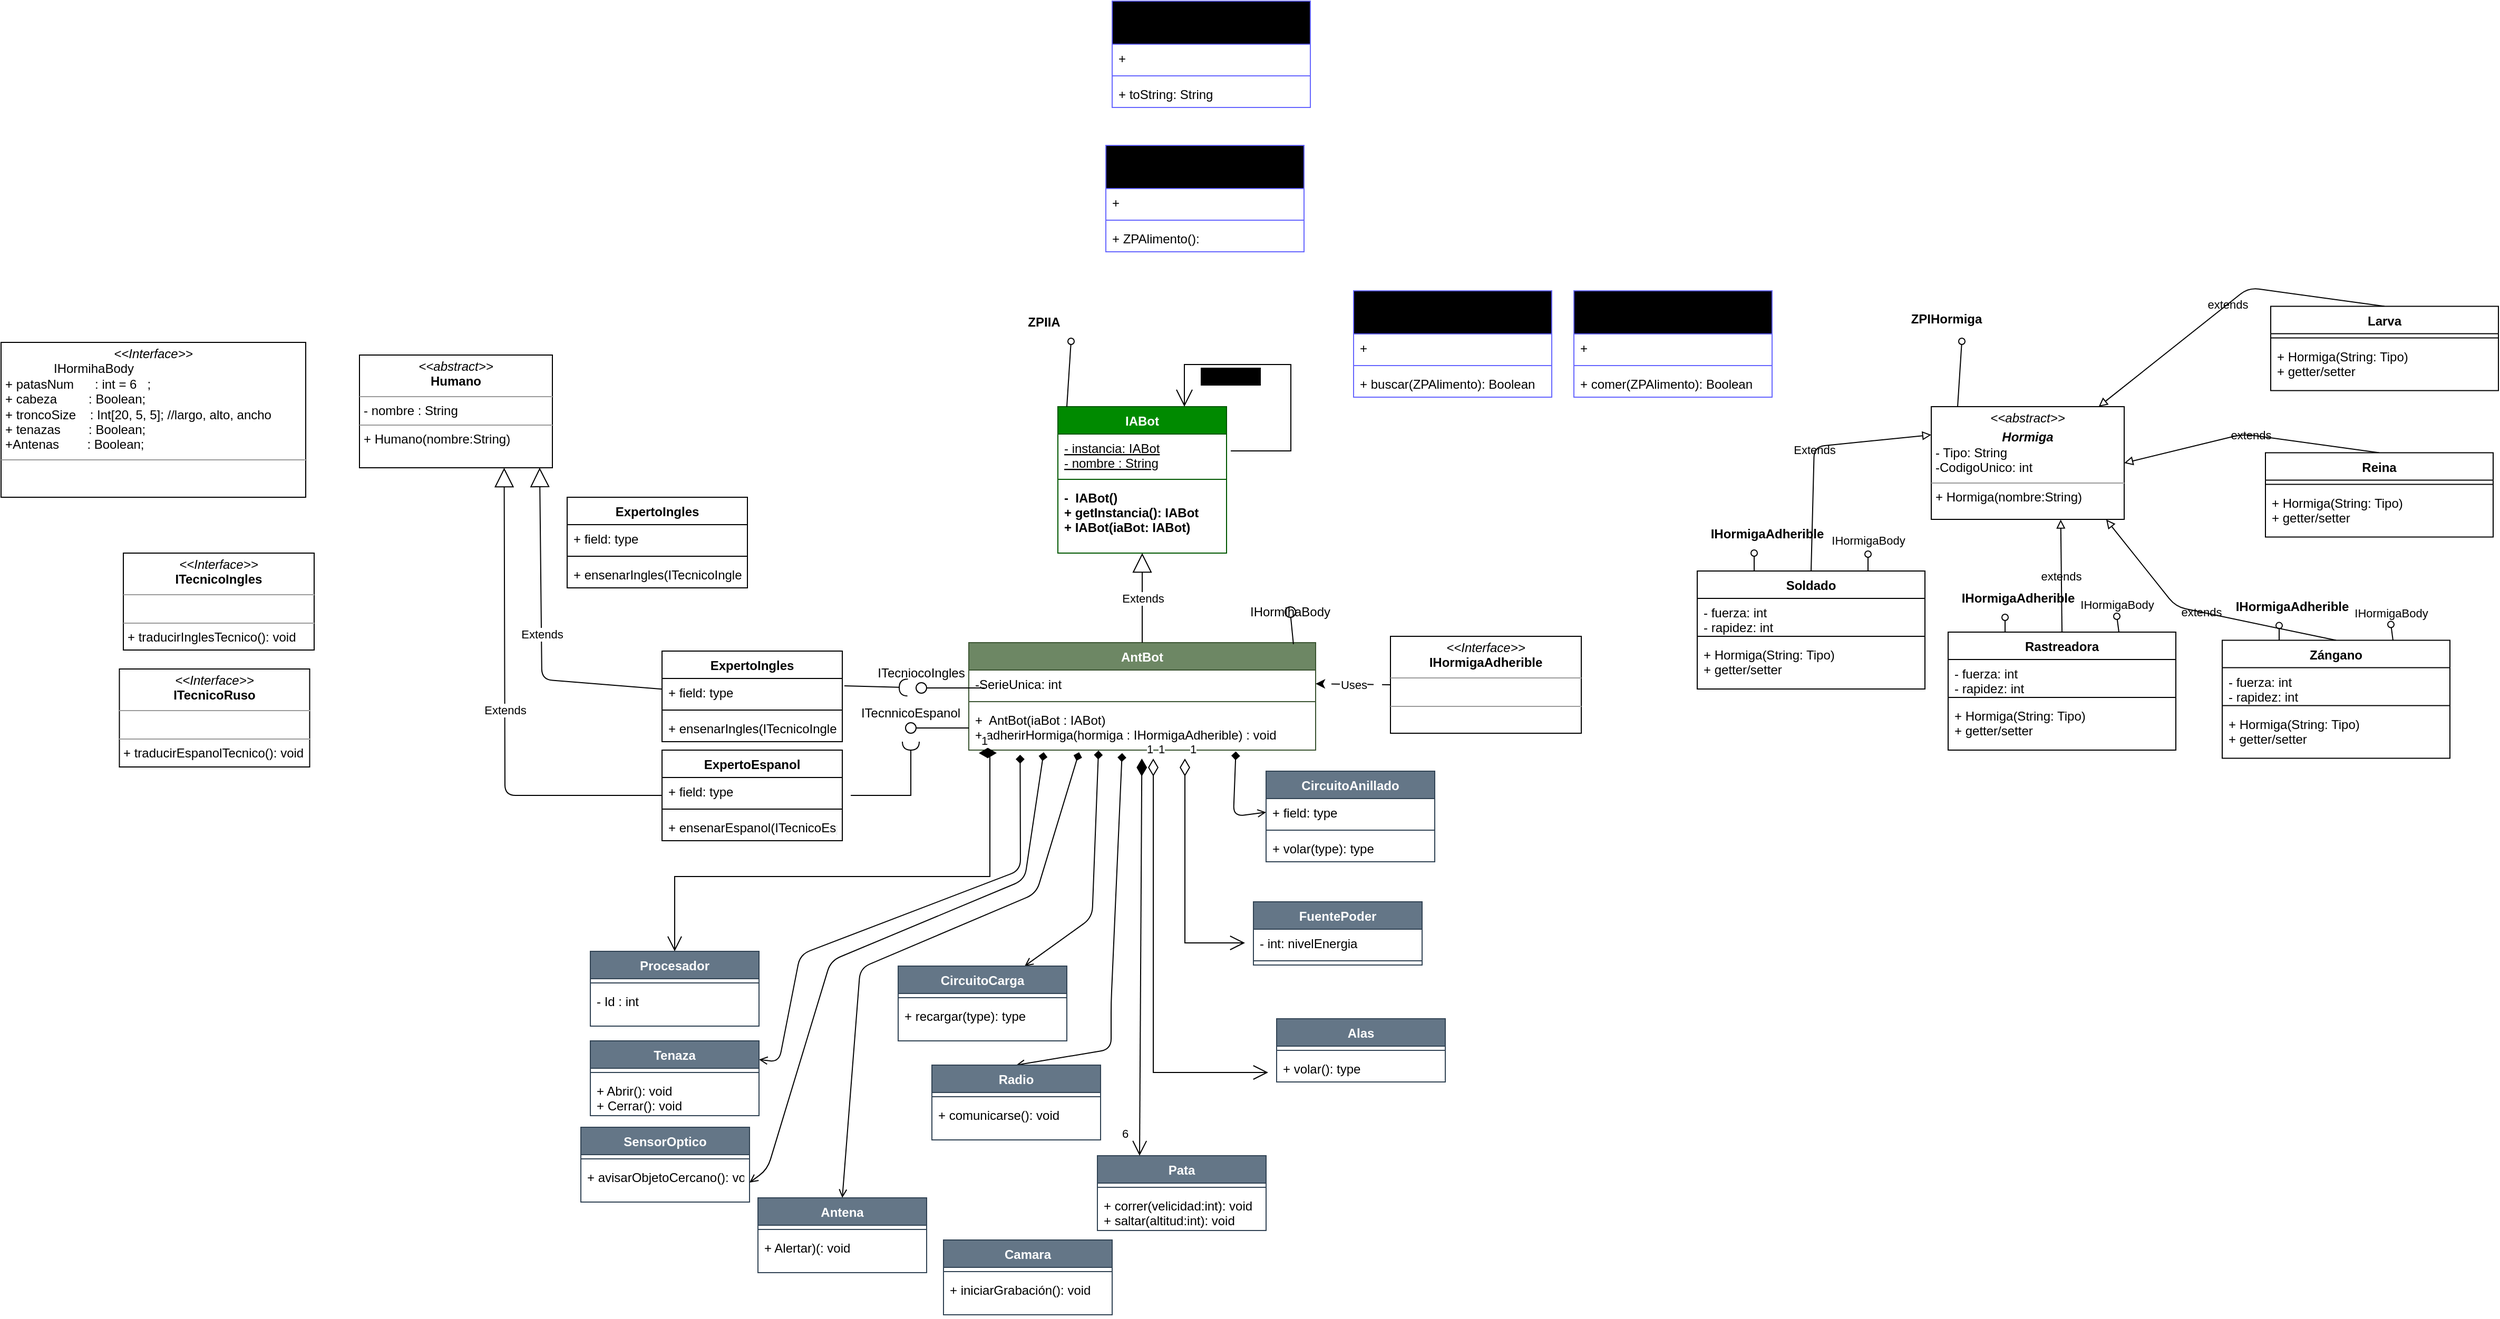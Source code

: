 <mxfile>
    <diagram id="TnqOOnizyDrPdg0Qd3U_" name="Page-1">
        <mxGraphModel dx="1549" dy="827" grid="0" gridSize="10" guides="1" tooltips="1" connect="1" arrows="1" fold="1" page="0" pageScale="1" pageWidth="850" pageHeight="1100" math="0" shadow="0">
            <root>
                <mxCell id="0"/>
                <mxCell id="1" parent="0"/>
                <mxCell id="2" value="IABot" style="swimlane;fontStyle=1;align=center;verticalAlign=top;childLayout=stackLayout;horizontal=1;startSize=26;horizontalStack=0;resizeParent=1;resizeParentMax=0;resizeLast=0;collapsible=1;marginBottom=0;fillColor=#008a00;strokeColor=#005700;swimlaneFillColor=none;fontColor=#ffffff;" parent="1" vertex="1">
                    <mxGeometry x="375.5" y="116" width="160" height="139" as="geometry"/>
                </mxCell>
                <mxCell id="3" value="- instancia: IABot&#10;- nombre : String" style="text;strokeColor=none;fillColor=none;align=left;verticalAlign=top;spacingLeft=4;spacingRight=4;overflow=hidden;rotatable=0;points=[[0,0.5],[1,0.5]];portConstraint=eastwest;fontStyle=4" parent="2" vertex="1">
                    <mxGeometry y="26" width="160" height="39" as="geometry"/>
                </mxCell>
                <mxCell id="4" value="" style="line;strokeWidth=1;fillColor=none;align=left;verticalAlign=middle;spacingTop=-1;spacingLeft=3;spacingRight=3;rotatable=0;labelPosition=right;points=[];portConstraint=eastwest;strokeColor=inherit;" parent="2" vertex="1">
                    <mxGeometry y="65" width="160" height="8" as="geometry"/>
                </mxCell>
                <mxCell id="5" style="edgeStyle=none;rounded=0;orthogonalLoop=1;jettySize=auto;html=1;entryX=0.75;entryY=0;entryDx=0;entryDy=0;endArrow=open;startSize=14;endSize=14;sourcePerimeterSpacing=8;targetPerimeterSpacing=8;" parent="2" target="2" edge="1">
                    <mxGeometry relative="1" as="geometry">
                        <mxPoint x="164" y="42" as="sourcePoint"/>
                        <Array as="points">
                            <mxPoint x="221" y="42"/>
                            <mxPoint x="221" y="-40"/>
                            <mxPoint x="120" y="-40"/>
                        </Array>
                    </mxGeometry>
                </mxCell>
                <mxCell id="6" value="&lt;span style=&quot;font-size: 12px; text-align: left; text-decoration-line: underline;&quot;&gt;- instancia&lt;/span&gt;" style="edgeLabel;html=1;align=center;verticalAlign=middle;resizable=0;points=[];labelBackgroundColor=#000000;labelBorderColor=default;" parent="5" vertex="1" connectable="0">
                    <mxGeometry x="-0.443" y="-2" relative="1" as="geometry">
                        <mxPoint x="-60" y="-50" as="offset"/>
                    </mxGeometry>
                </mxCell>
                <mxCell id="7" value="-  IABot()&#10;+ getInstancia(): IABot&#10;+ IABot(iaBot: IABot)" style="text;strokeColor=none;fillColor=none;align=left;verticalAlign=top;spacingLeft=4;spacingRight=4;overflow=hidden;rotatable=0;points=[[0,0.5],[1,0.5]];portConstraint=eastwest;fontStyle=1" parent="2" vertex="1">
                    <mxGeometry y="73" width="160" height="66" as="geometry"/>
                </mxCell>
                <mxCell id="8" value="AntBot" style="swimlane;fontStyle=1;align=center;verticalAlign=top;childLayout=stackLayout;horizontal=1;startSize=26;horizontalStack=0;resizeParent=1;resizeParentMax=0;resizeLast=0;collapsible=1;marginBottom=0;fillColor=#6d8764;strokeColor=#3A5431;fontColor=#ffffff;" parent="1" vertex="1">
                    <mxGeometry x="291" y="340" width="329" height="102" as="geometry"/>
                </mxCell>
                <mxCell id="9" value="-SerieUnica: int" style="text;strokeColor=none;fillColor=none;align=left;verticalAlign=top;spacingLeft=4;spacingRight=4;overflow=hidden;rotatable=0;points=[[0,0.5],[1,0.5]];portConstraint=eastwest;" parent="8" vertex="1">
                    <mxGeometry y="26" width="329" height="26" as="geometry"/>
                </mxCell>
                <mxCell id="10" value="" style="line;strokeWidth=1;fillColor=none;align=left;verticalAlign=middle;spacingTop=-1;spacingLeft=3;spacingRight=3;rotatable=0;labelPosition=right;points=[];portConstraint=eastwest;strokeColor=inherit;" parent="8" vertex="1">
                    <mxGeometry y="52" width="329" height="8" as="geometry"/>
                </mxCell>
                <mxCell id="11" value="+  AntBot(iaBot : IABot)&#10;+ adherirHormiga(hormiga : IHormigaAdherible) : void" style="text;strokeColor=none;fillColor=none;align=left;verticalAlign=top;spacingLeft=4;spacingRight=4;overflow=hidden;rotatable=0;points=[[0,0.5],[1,0.5]];portConstraint=eastwest;" parent="8" vertex="1">
                    <mxGeometry y="60" width="329" height="42" as="geometry"/>
                </mxCell>
                <mxCell id="12" value="Extends" style="endArrow=block;endSize=16;endFill=0;html=1;" parent="1" source="8" target="2" edge="1">
                    <mxGeometry width="160" relative="1" as="geometry">
                        <mxPoint x="355" y="247" as="sourcePoint"/>
                        <mxPoint x="544" y="267" as="targetPoint"/>
                    </mxGeometry>
                </mxCell>
                <mxCell id="13" value="FuentePoder" style="swimlane;fontStyle=1;align=center;verticalAlign=top;childLayout=stackLayout;horizontal=1;startSize=26;horizontalStack=0;resizeParent=1;resizeParentMax=0;resizeLast=0;collapsible=1;marginBottom=0;fillColor=#647687;strokeColor=#314354;fontColor=#ffffff;" parent="1" vertex="1">
                    <mxGeometry x="561" y="586" width="160" height="60" as="geometry"/>
                </mxCell>
                <mxCell id="14" value="- int: nivelEnergia" style="text;strokeColor=none;fillColor=none;align=left;verticalAlign=top;spacingLeft=4;spacingRight=4;overflow=hidden;rotatable=0;points=[[0,0.5],[1,0.5]];portConstraint=eastwest;" parent="13" vertex="1">
                    <mxGeometry y="26" width="160" height="26" as="geometry"/>
                </mxCell>
                <mxCell id="15" value="" style="line;strokeWidth=1;fillColor=none;align=left;verticalAlign=middle;spacingTop=-1;spacingLeft=3;spacingRight=3;rotatable=0;labelPosition=right;points=[];portConstraint=eastwest;strokeColor=inherit;" parent="13" vertex="1">
                    <mxGeometry y="52" width="160" height="8" as="geometry"/>
                </mxCell>
                <mxCell id="17" value="&lt;p style=&quot;margin:0px;margin-top:4px;text-align:center;&quot;&gt;&lt;i&gt;&amp;lt;&amp;lt;Interface&amp;gt;&amp;gt;&lt;/i&gt;&lt;br&gt;&lt;b&gt;ITecnicoIngles&lt;/b&gt;&lt;/p&gt;&lt;hr size=&quot;1&quot;&gt;&lt;p style=&quot;margin:0px;margin-left:4px;&quot;&gt;&lt;br&gt;&lt;/p&gt;&lt;hr size=&quot;1&quot;&gt;&lt;p style=&quot;margin:0px;margin-left:4px;&quot;&gt;&lt;/p&gt;&lt;p style=&quot;margin:0px;margin-left:4px;&quot;&gt;+ traducirInglesTecnico(): void&lt;/p&gt;" style="verticalAlign=top;align=left;overflow=fill;fontSize=12;fontFamily=Helvetica;html=1;" parent="1" vertex="1">
                    <mxGeometry x="-511" y="255" width="181" height="92" as="geometry"/>
                </mxCell>
                <mxCell id="18" value="&lt;p style=&quot;margin:0px;margin-top:4px;text-align:center;&quot;&gt;&lt;i&gt;&amp;lt;&amp;lt;abstract&amp;gt;&amp;gt;&lt;/i&gt;&lt;br&gt;&lt;b&gt;Humano&lt;/b&gt;&lt;/p&gt;&lt;hr size=&quot;1&quot;&gt;&lt;p style=&quot;margin:0px;margin-left:4px;&quot;&gt;- nombre : String&lt;br&gt;&lt;/p&gt;&lt;hr size=&quot;1&quot;&gt;&lt;p style=&quot;margin:0px;margin-left:4px;&quot;&gt;+ Humano(nombre:String)&lt;br&gt;&lt;/p&gt;" style="verticalAlign=top;align=left;overflow=fill;fontSize=12;fontFamily=Helvetica;html=1;" parent="1" vertex="1">
                    <mxGeometry x="-287" y="67" width="183" height="107" as="geometry"/>
                </mxCell>
                <mxCell id="19" value="&lt;p style=&quot;margin:0px;margin-top:4px;text-align:center;&quot;&gt;&lt;i&gt;&amp;lt;&amp;lt;Interface&amp;gt;&amp;gt;&lt;/i&gt;&lt;br&gt;&lt;/p&gt;&lt;span style=&quot;text-align: center;&quot;&gt;&lt;span style=&quot;white-space: pre;&quot;&gt;&#9;&lt;/span&gt;&amp;nbsp; &amp;nbsp; &amp;nbsp; &amp;nbsp;IHormihaBody&lt;/span&gt;&lt;p style=&quot;margin:0px;margin-left:4px;&quot;&gt;&lt;span style=&quot;background-color: initial;&quot;&gt;+ patasNum&amp;nbsp; &amp;nbsp; &amp;nbsp; : int = 6&amp;nbsp; &amp;nbsp;&lt;/span&gt;&lt;span style=&quot;background-color: initial;&quot;&gt;;&lt;/span&gt;&lt;/p&gt;&lt;p style=&quot;margin:0px;margin-left:4px;&quot;&gt;+ cabeza&amp;nbsp; &amp;nbsp; &amp;nbsp; &amp;nbsp; &amp;nbsp;: Boolean;&lt;/p&gt;&lt;p style=&quot;margin:0px;margin-left:4px;&quot;&gt;+ troncoSize&amp;nbsp; &amp;nbsp; : Int[20, 5, 5]; //largo, alto, ancho&lt;/p&gt;&lt;p style=&quot;margin:0px;margin-left:4px;&quot;&gt;+ tenazas&amp;nbsp; &amp;nbsp; &amp;nbsp; &amp;nbsp; : Boolean;&lt;/p&gt;&lt;p style=&quot;margin:0px;margin-left:4px;&quot;&gt;+Antenas&amp;nbsp; &amp;nbsp; &amp;nbsp; &amp;nbsp; : Boolean;&lt;/p&gt;&lt;hr size=&quot;1&quot;&gt;&lt;p style=&quot;margin:0px;margin-left:4px;&quot;&gt;&lt;br&gt;&lt;/p&gt;" style="verticalAlign=top;align=left;overflow=fill;fontSize=12;fontFamily=Helvetica;html=1;" parent="1" vertex="1">
                    <mxGeometry x="-627" y="55" width="289" height="147" as="geometry"/>
                </mxCell>
                <mxCell id="20" value="" style="rounded=0;orthogonalLoop=1;jettySize=auto;html=1;endArrow=none;endFill=0;sketch=0;sourcePerimeterSpacing=0;targetPerimeterSpacing=0;startSize=14;endSize=14;curved=1;exitX=0.936;exitY=0.014;exitDx=0;exitDy=0;exitPerimeter=0;" parent="1" source="8" target="22" edge="1">
                    <mxGeometry relative="1" as="geometry">
                        <mxPoint x="425" y="308" as="sourcePoint"/>
                    </mxGeometry>
                </mxCell>
                <mxCell id="21" value="" style="rounded=0;orthogonalLoop=1;jettySize=auto;html=1;endArrow=halfCircle;endFill=0;endSize=6;strokeWidth=1;sketch=0;sourcePerimeterSpacing=8;targetPerimeterSpacing=8;curved=1;" parent="1" target="24" edge="1">
                    <mxGeometry relative="1" as="geometry">
                        <mxPoint x="173" y="381" as="sourcePoint"/>
                        <mxPoint x="28" y="304" as="targetPoint"/>
                    </mxGeometry>
                </mxCell>
                <mxCell id="22" value="IHormihaBody&lt;br&gt;" style="ellipse;whiteSpace=wrap;html=1;align=center;aspect=fixed;resizable=0;points=[];outlineConnect=0;sketch=0;" parent="1" vertex="1">
                    <mxGeometry x="591" y="306" width="10" height="10" as="geometry"/>
                </mxCell>
                <mxCell id="23" value="" style="rounded=0;orthogonalLoop=1;jettySize=auto;html=1;endArrow=none;endFill=0;sketch=0;sourcePerimeterSpacing=0;targetPerimeterSpacing=0;startSize=14;endSize=14;curved=1;" parent="1" target="24" edge="1">
                    <mxGeometry relative="1" as="geometry">
                        <mxPoint x="306" y="383.0" as="sourcePoint"/>
                    </mxGeometry>
                </mxCell>
                <mxCell id="24" value="ITecniocoIngles&lt;br&gt;&lt;br&gt;&lt;br&gt;" style="ellipse;whiteSpace=wrap;html=1;align=center;aspect=fixed;resizable=0;points=[];outlineConnect=0;sketch=0;" parent="1" vertex="1">
                    <mxGeometry x="241" y="378" width="10" height="10" as="geometry"/>
                </mxCell>
                <mxCell id="44" value="Pata" style="swimlane;fontStyle=1;align=center;verticalAlign=top;childLayout=stackLayout;horizontal=1;startSize=26;horizontalStack=0;resizeParent=1;resizeParentMax=0;resizeLast=0;collapsible=1;marginBottom=0;fillColor=#647687;strokeColor=#314354;fontColor=#ffffff;" parent="1" vertex="1">
                    <mxGeometry x="413" y="827" width="160" height="71" as="geometry"/>
                </mxCell>
                <mxCell id="46" value="" style="line;strokeWidth=1;fillColor=none;align=left;verticalAlign=middle;spacingTop=-1;spacingLeft=3;spacingRight=3;rotatable=0;labelPosition=right;points=[];portConstraint=eastwest;strokeColor=inherit;" parent="44" vertex="1">
                    <mxGeometry y="26" width="160" height="8" as="geometry"/>
                </mxCell>
                <mxCell id="47" value="+ correr(velicidad:int): void&#10;+ saltar(altitud:int): void" style="text;strokeColor=none;fillColor=none;align=left;verticalAlign=top;spacingLeft=4;spacingRight=4;overflow=hidden;rotatable=0;points=[[0,0.5],[1,0.5]];portConstraint=eastwest;" parent="44" vertex="1">
                    <mxGeometry y="34" width="160" height="37" as="geometry"/>
                </mxCell>
                <mxCell id="48" value="1" style="endArrow=open;html=1;endSize=12;startArrow=diamondThin;startSize=14;startFill=1;align=left;verticalAlign=bottom;rounded=0;sourcePerimeterSpacing=8;targetPerimeterSpacing=8;entryX=0.25;entryY=0;entryDx=0;entryDy=0;" parent="1" source="8" target="44" edge="1">
                    <mxGeometry x="-1" y="3" relative="1" as="geometry">
                        <mxPoint x="375" y="404" as="sourcePoint"/>
                        <mxPoint x="372" y="832" as="targetPoint"/>
                    </mxGeometry>
                </mxCell>
                <mxCell id="49" value="6" style="edgeLabel;html=1;align=center;verticalAlign=middle;resizable=0;points=[];" parent="48" vertex="1" connectable="0">
                    <mxGeometry x="-0.273" y="1" relative="1" as="geometry">
                        <mxPoint x="-17" y="219" as="offset"/>
                    </mxGeometry>
                </mxCell>
                <mxCell id="52" value="Alas" style="swimlane;fontStyle=1;align=center;verticalAlign=top;childLayout=stackLayout;horizontal=1;startSize=26;horizontalStack=0;resizeParent=1;resizeParentMax=0;resizeLast=0;collapsible=1;marginBottom=0;fillColor=#647687;strokeColor=#314354;fontColor=#ffffff;" parent="1" vertex="1">
                    <mxGeometry x="583" y="697" width="160" height="60" as="geometry"/>
                </mxCell>
                <mxCell id="54" value="" style="line;strokeWidth=1;fillColor=none;align=left;verticalAlign=middle;spacingTop=-1;spacingLeft=3;spacingRight=3;rotatable=0;labelPosition=right;points=[];portConstraint=eastwest;strokeColor=inherit;" parent="52" vertex="1">
                    <mxGeometry y="26" width="160" height="8" as="geometry"/>
                </mxCell>
                <mxCell id="55" value="+ volar(): type" style="text;strokeColor=none;fillColor=none;align=left;verticalAlign=top;spacingLeft=4;spacingRight=4;overflow=hidden;rotatable=0;points=[[0,0.5],[1,0.5]];portConstraint=eastwest;" parent="52" vertex="1">
                    <mxGeometry y="34" width="160" height="26" as="geometry"/>
                </mxCell>
                <mxCell id="56" value="1" style="endArrow=open;html=1;endSize=12;startArrow=diamondThin;startSize=14;startFill=1;edgeStyle=orthogonalEdgeStyle;align=left;verticalAlign=bottom;rounded=0;sourcePerimeterSpacing=8;targetPerimeterSpacing=8;entryX=0.5;entryY=0;entryDx=0;entryDy=0;exitX=0.029;exitY=1.067;exitDx=0;exitDy=0;exitPerimeter=0;" parent="1" source="11" target="146" edge="1">
                    <mxGeometry x="-1" y="3" relative="1" as="geometry">
                        <mxPoint x="390" y="414" as="sourcePoint"/>
                        <mxPoint x="308" y="623" as="targetPoint"/>
                        <Array as="points">
                            <mxPoint x="311" y="445"/>
                            <mxPoint x="311" y="562"/>
                            <mxPoint x="12" y="562"/>
                        </Array>
                    </mxGeometry>
                </mxCell>
                <mxCell id="57" value="1" style="endArrow=open;html=1;endSize=12;startArrow=diamondThin;startSize=14;startFill=0;edgeStyle=orthogonalEdgeStyle;align=left;verticalAlign=bottom;rounded=0;sourcePerimeterSpacing=8;targetPerimeterSpacing=8;" parent="1" source="8" target="52" edge="1">
                    <mxGeometry x="-1" y="3" relative="1" as="geometry">
                        <mxPoint x="370" y="414" as="sourcePoint"/>
                        <mxPoint x="310" y="748" as="targetPoint"/>
                        <Array as="points">
                            <mxPoint x="466" y="748"/>
                        </Array>
                    </mxGeometry>
                </mxCell>
                <mxCell id="58" value="1" style="endArrow=open;html=1;endSize=12;startArrow=diamondThin;startSize=14;startFill=0;edgeStyle=orthogonalEdgeStyle;align=left;verticalAlign=bottom;rounded=0;sourcePerimeterSpacing=8;targetPerimeterSpacing=8;" parent="1" source="8" target="14" edge="1">
                    <mxGeometry x="-1" y="3" relative="1" as="geometry">
                        <mxPoint x="484" y="487" as="sourcePoint"/>
                        <mxPoint x="644" y="487" as="targetPoint"/>
                        <Array as="points">
                            <mxPoint x="496" y="625"/>
                        </Array>
                    </mxGeometry>
                </mxCell>
                <mxCell id="59" value="ExpertoIngles" style="swimlane;fontStyle=1;align=center;verticalAlign=top;childLayout=stackLayout;horizontal=1;startSize=26;horizontalStack=0;resizeParent=1;resizeParentMax=0;resizeLast=0;collapsible=1;marginBottom=0;" parent="1" vertex="1">
                    <mxGeometry y="348" width="171" height="86" as="geometry"/>
                </mxCell>
                <mxCell id="60" value="+ field: type" style="text;strokeColor=none;fillColor=none;align=left;verticalAlign=top;spacingLeft=4;spacingRight=4;overflow=hidden;rotatable=0;points=[[0,0.5],[1,0.5]];portConstraint=eastwest;" parent="59" vertex="1">
                    <mxGeometry y="26" width="171" height="26" as="geometry"/>
                </mxCell>
                <mxCell id="61" value="" style="line;strokeWidth=1;fillColor=none;align=left;verticalAlign=middle;spacingTop=-1;spacingLeft=3;spacingRight=3;rotatable=0;labelPosition=right;points=[];portConstraint=eastwest;strokeColor=inherit;" parent="59" vertex="1">
                    <mxGeometry y="52" width="171" height="8" as="geometry"/>
                </mxCell>
                <mxCell id="62" value="+ ensenarIngles(ITecnicoIngles): void" style="text;strokeColor=none;fillColor=none;align=left;verticalAlign=top;spacingLeft=4;spacingRight=4;overflow=hidden;rotatable=0;points=[[0,0.5],[1,0.5]];portConstraint=eastwest;" parent="59" vertex="1">
                    <mxGeometry y="60" width="171" height="26" as="geometry"/>
                </mxCell>
                <mxCell id="63" value="ExpertoEspanol" style="swimlane;fontStyle=1;align=center;verticalAlign=top;childLayout=stackLayout;horizontal=1;startSize=26;horizontalStack=0;resizeParent=1;resizeParentMax=0;resizeLast=0;collapsible=1;marginBottom=0;" parent="1" vertex="1">
                    <mxGeometry y="442" width="171" height="86" as="geometry"/>
                </mxCell>
                <mxCell id="64" value="+ field: type" style="text;strokeColor=none;fillColor=none;align=left;verticalAlign=top;spacingLeft=4;spacingRight=4;overflow=hidden;rotatable=0;points=[[0,0.5],[1,0.5]];portConstraint=eastwest;" parent="63" vertex="1">
                    <mxGeometry y="26" width="171" height="26" as="geometry"/>
                </mxCell>
                <mxCell id="65" value="" style="line;strokeWidth=1;fillColor=none;align=left;verticalAlign=middle;spacingTop=-1;spacingLeft=3;spacingRight=3;rotatable=0;labelPosition=right;points=[];portConstraint=eastwest;strokeColor=inherit;" parent="63" vertex="1">
                    <mxGeometry y="52" width="171" height="8" as="geometry"/>
                </mxCell>
                <mxCell id="66" value="+ ensenarEspanol(ITecnicoEspanol): void" style="text;strokeColor=none;fillColor=none;align=left;verticalAlign=top;spacingLeft=4;spacingRight=4;overflow=hidden;rotatable=0;points=[[0,0.5],[1,0.5]];portConstraint=eastwest;" parent="63" vertex="1">
                    <mxGeometry y="60" width="171" height="26" as="geometry"/>
                </mxCell>
                <mxCell id="67" value="Extends" style="endArrow=block;endSize=16;endFill=0;html=1;entryX=0.75;entryY=1;entryDx=0;entryDy=0;" parent="1" source="63" target="18" edge="1">
                    <mxGeometry width="160" relative="1" as="geometry">
                        <mxPoint x="-78.031" y="453" as="sourcePoint"/>
                        <mxPoint x="-120" y="412.593" as="targetPoint"/>
                        <Array as="points">
                            <mxPoint x="-149" y="485"/>
                        </Array>
                    </mxGeometry>
                </mxCell>
                <mxCell id="68" value="Extends" style="endArrow=block;endSize=16;endFill=0;html=1;entryX=0.934;entryY=0.999;entryDx=0;entryDy=0;entryPerimeter=0;" parent="1" source="59" target="18" edge="1">
                    <mxGeometry width="160" relative="1" as="geometry">
                        <mxPoint x="-67.5" y="547" as="sourcePoint"/>
                        <mxPoint x="-162.75" y="464" as="targetPoint"/>
                        <Array as="points">
                            <mxPoint x="-114" y="375"/>
                        </Array>
                    </mxGeometry>
                </mxCell>
                <mxCell id="69" value="" style="rounded=0;orthogonalLoop=1;jettySize=auto;html=1;endArrow=halfCircle;endFill=0;endSize=6;strokeWidth=1;sketch=0;sourcePerimeterSpacing=8;targetPerimeterSpacing=8;edgeStyle=orthogonalEdgeStyle;" parent="1" source="63" target="72" edge="1">
                    <mxGeometry relative="1" as="geometry">
                        <mxPoint x="10.059" y="452.998" as="sourcePoint"/>
                        <mxPoint x="164" y="407" as="targetPoint"/>
                    </mxGeometry>
                </mxCell>
                <mxCell id="70" value="&lt;p style=&quot;margin:0px;margin-top:4px;text-align:center;&quot;&gt;&lt;i&gt;&amp;lt;&amp;lt;Interface&amp;gt;&amp;gt;&lt;/i&gt;&lt;br&gt;&lt;b&gt;ITecnicoRuso&lt;/b&gt;&lt;/p&gt;&lt;hr size=&quot;1&quot;&gt;&lt;p style=&quot;margin:0px;margin-left:4px;&quot;&gt;&lt;br&gt;&lt;/p&gt;&lt;hr size=&quot;1&quot;&gt;&lt;p style=&quot;margin:0px;margin-left:4px;&quot;&gt;+ traducirEspanolTecnico(): void&lt;/p&gt;" style="verticalAlign=top;align=left;overflow=fill;fontSize=12;fontFamily=Helvetica;html=1;" parent="1" vertex="1">
                    <mxGeometry x="-514.75" y="365" width="180.5" height="93" as="geometry"/>
                </mxCell>
                <mxCell id="71" value="" style="rounded=0;orthogonalLoop=1;jettySize=auto;html=1;endArrow=none;endFill=0;sketch=0;sourcePerimeterSpacing=0;targetPerimeterSpacing=0;startSize=14;endSize=14;curved=1;exitX=0;exitY=0.5;exitDx=0;exitDy=0;" parent="1" source="11" target="72" edge="1">
                    <mxGeometry relative="1" as="geometry">
                        <mxPoint x="464" y="375" as="sourcePoint"/>
                    </mxGeometry>
                </mxCell>
                <mxCell id="72" value="ITecnnicoEspanol&lt;br&gt;&lt;br&gt;&lt;br&gt;" style="ellipse;whiteSpace=wrap;html=1;align=center;aspect=fixed;resizable=0;points=[];outlineConnect=0;sketch=0;" parent="1" vertex="1">
                    <mxGeometry x="231" y="416" width="10" height="10" as="geometry"/>
                </mxCell>
                <mxCell id="91" value="&lt;p style=&quot;margin:0px;margin-top:4px;text-align:center;&quot;&gt;&lt;i&gt;&amp;lt;&amp;lt;abstract&amp;gt;&amp;gt;&lt;/i&gt;&lt;/p&gt;&lt;p style=&quot;margin:0px;margin-top:4px;text-align:center;&quot;&gt;&lt;i&gt;&lt;b&gt;Hormiga&lt;/b&gt;&lt;/i&gt;&lt;br&gt;&lt;/p&gt;&lt;p style=&quot;margin:0px;margin-left:4px;&quot;&gt;- Tipo: String&lt;br&gt;&lt;/p&gt;&lt;p style=&quot;margin:0px;margin-left:4px;&quot;&gt;-CodigoUnico: int&lt;/p&gt;&lt;hr size=&quot;1&quot;&gt;&lt;p style=&quot;margin:0px;margin-left:4px;&quot;&gt;+ Hormiga(nombre:String)&lt;br&gt;&lt;/p&gt;" style="verticalAlign=top;align=left;overflow=fill;fontSize=12;fontFamily=Helvetica;html=1;" parent="1" vertex="1">
                    <mxGeometry x="1204" y="116" width="183" height="107" as="geometry"/>
                </mxCell>
                <mxCell id="101" value="&lt;b style=&quot;font-size: 12px;&quot;&gt;IHormigaAdherible&lt;br&gt;&lt;br&gt;&lt;/b&gt;" style="edgeStyle=none;html=1;exitX=0.25;exitY=0;exitDx=0;exitDy=0;endArrow=oval;endFill=0;labelBorderColor=none;labelBackgroundColor=none;" parent="1" source="92" edge="1">
                    <mxGeometry x="1" y="-16" relative="1" as="geometry">
                        <mxPoint x="1036" y="255" as="targetPoint"/>
                        <mxPoint x="-4" y="-11" as="offset"/>
                    </mxGeometry>
                </mxCell>
                <mxCell id="102" value="IHormigaBody" style="edgeStyle=none;html=1;exitX=0.75;exitY=0;exitDx=0;exitDy=0;labelBackgroundColor=none;labelBorderColor=none;endArrow=oval;endFill=0;" parent="1" source="92" edge="1">
                    <mxGeometry x="1" y="13" relative="1" as="geometry">
                        <mxPoint x="1144" y="256.0" as="targetPoint"/>
                        <mxPoint x="13" y="-13" as="offset"/>
                    </mxGeometry>
                </mxCell>
                <mxCell id="111" value="Extends" style="edgeStyle=none;html=1;exitX=0.5;exitY=0;exitDx=0;exitDy=0;entryX=0;entryY=0.25;entryDx=0;entryDy=0;labelBackgroundColor=none;labelBorderColor=none;endArrow=block;endFill=0;" parent="1" source="92" target="91" edge="1">
                    <mxGeometry relative="1" as="geometry">
                        <Array as="points">
                            <mxPoint x="1093" y="154"/>
                        </Array>
                    </mxGeometry>
                </mxCell>
                <mxCell id="92" value="Soldado" style="swimlane;fontStyle=1;align=center;verticalAlign=top;childLayout=stackLayout;horizontal=1;startSize=26;horizontalStack=0;resizeParent=1;resizeParentMax=0;resizeLast=0;collapsible=1;marginBottom=0;" parent="1" vertex="1">
                    <mxGeometry x="982" y="272" width="216" height="112" as="geometry"/>
                </mxCell>
                <mxCell id="93" value="- fuerza: int&#10;- rapidez: int" style="text;strokeColor=none;fillColor=none;align=left;verticalAlign=top;spacingLeft=4;spacingRight=4;overflow=hidden;rotatable=0;points=[[0,0.5],[1,0.5]];portConstraint=eastwest;" parent="92" vertex="1">
                    <mxGeometry y="26" width="216" height="32" as="geometry"/>
                </mxCell>
                <mxCell id="94" value="" style="line;strokeWidth=1;fillColor=none;align=left;verticalAlign=middle;spacingTop=-1;spacingLeft=3;spacingRight=3;rotatable=0;labelPosition=right;points=[];portConstraint=eastwest;strokeColor=inherit;" parent="92" vertex="1">
                    <mxGeometry y="58" width="216" height="8" as="geometry"/>
                </mxCell>
                <mxCell id="95" value="+ Hormiga(String: Tipo)&#10;+ getter/setter" style="text;strokeColor=none;fillColor=none;align=left;verticalAlign=top;spacingLeft=4;spacingRight=4;overflow=hidden;rotatable=0;points=[[0,0.5],[1,0.5]];portConstraint=eastwest;" parent="92" vertex="1">
                    <mxGeometry y="66" width="216" height="46" as="geometry"/>
                </mxCell>
                <mxCell id="99" value="Uses" style="edgeStyle=none;html=1;exitX=0;exitY=0.5;exitDx=0;exitDy=0;entryX=1;entryY=0.5;entryDx=0;entryDy=0;dashed=1;dashPattern=8 8;" parent="1" source="98" target="9" edge="1">
                    <mxGeometry relative="1" as="geometry"/>
                </mxCell>
                <mxCell id="98" value="&lt;p style=&quot;margin:0px;margin-top:4px;text-align:center;&quot;&gt;&lt;i&gt;&amp;lt;&amp;lt;Interface&amp;gt;&amp;gt;&lt;/i&gt;&lt;br&gt;&lt;b&gt;IHormigaAdherible&lt;/b&gt;&lt;/p&gt;&lt;hr size=&quot;1&quot;&gt;&lt;p style=&quot;margin:0px;margin-left:4px;&quot;&gt;&lt;br&gt;&lt;/p&gt;&lt;hr size=&quot;1&quot;&gt;&lt;p style=&quot;margin:0px;margin-left:4px;&quot;&gt;&lt;/p&gt;&lt;p style=&quot;margin:0px;margin-left:4px;&quot;&gt;&lt;br&gt;&lt;/p&gt;" style="verticalAlign=top;align=left;overflow=fill;fontSize=12;fontFamily=Helvetica;html=1;" parent="1" vertex="1">
                    <mxGeometry x="691" y="334" width="181" height="92" as="geometry"/>
                </mxCell>
                <mxCell id="104" value="&lt;b style=&quot;font-size: 12px;&quot;&gt;IHormigaAdherible&lt;br&gt;&lt;br&gt;&lt;/b&gt;" style="edgeStyle=none;html=1;exitX=0.25;exitY=0;exitDx=0;exitDy=0;endArrow=oval;endFill=0;labelBorderColor=none;labelBackgroundColor=none;" parent="1" source="106" edge="1">
                    <mxGeometry x="1" y="-16" relative="1" as="geometry">
                        <mxPoint x="1274" y="316" as="targetPoint"/>
                        <mxPoint x="-4" y="-11" as="offset"/>
                    </mxGeometry>
                </mxCell>
                <mxCell id="105" value="IHormigaBody" style="edgeStyle=none;html=1;exitX=0.75;exitY=0;exitDx=0;exitDy=0;labelBackgroundColor=none;labelBorderColor=none;endArrow=oval;endFill=0;" parent="1" source="106" edge="1">
                    <mxGeometry x="1" y="13" relative="1" as="geometry">
                        <mxPoint x="1380" y="315" as="targetPoint"/>
                        <mxPoint x="13" y="-13" as="offset"/>
                    </mxGeometry>
                </mxCell>
                <mxCell id="112" value="extends" style="edgeStyle=none;html=1;exitX=0.5;exitY=0;exitDx=0;exitDy=0;entryX=0.671;entryY=1.002;entryDx=0;entryDy=0;entryPerimeter=0;labelBackgroundColor=none;labelBorderColor=none;endArrow=block;endFill=0;" parent="1" source="106" target="91" edge="1">
                    <mxGeometry relative="1" as="geometry"/>
                </mxCell>
                <mxCell id="106" value="Rastreadora" style="swimlane;fontStyle=1;align=center;verticalAlign=top;childLayout=stackLayout;horizontal=1;startSize=26;horizontalStack=0;resizeParent=1;resizeParentMax=0;resizeLast=0;collapsible=1;marginBottom=0;" parent="1" vertex="1">
                    <mxGeometry x="1220" y="330" width="216" height="112" as="geometry"/>
                </mxCell>
                <mxCell id="107" value="- fuerza: int&#10;- rapidez: int" style="text;strokeColor=none;fillColor=none;align=left;verticalAlign=top;spacingLeft=4;spacingRight=4;overflow=hidden;rotatable=0;points=[[0,0.5],[1,0.5]];portConstraint=eastwest;" parent="106" vertex="1">
                    <mxGeometry y="26" width="216" height="32" as="geometry"/>
                </mxCell>
                <mxCell id="108" value="" style="line;strokeWidth=1;fillColor=none;align=left;verticalAlign=middle;spacingTop=-1;spacingLeft=3;spacingRight=3;rotatable=0;labelPosition=right;points=[];portConstraint=eastwest;strokeColor=inherit;" parent="106" vertex="1">
                    <mxGeometry y="58" width="216" height="8" as="geometry"/>
                </mxCell>
                <mxCell id="109" value="+ Hormiga(String: Tipo)&#10;+ getter/setter" style="text;strokeColor=none;fillColor=none;align=left;verticalAlign=top;spacingLeft=4;spacingRight=4;overflow=hidden;rotatable=0;points=[[0,0.5],[1,0.5]];portConstraint=eastwest;" parent="106" vertex="1">
                    <mxGeometry y="66" width="216" height="46" as="geometry"/>
                </mxCell>
                <mxCell id="113" value="&lt;b style=&quot;font-size: 12px;&quot;&gt;IHormigaAdherible&lt;br&gt;&lt;br&gt;&lt;/b&gt;" style="edgeStyle=none;html=1;exitX=0.25;exitY=0;exitDx=0;exitDy=0;endArrow=oval;endFill=0;labelBorderColor=none;labelBackgroundColor=none;" parent="1" source="116" edge="1">
                    <mxGeometry x="1" y="-16" relative="1" as="geometry">
                        <mxPoint x="1534" y="323.79" as="targetPoint"/>
                        <mxPoint x="-4" y="-11" as="offset"/>
                    </mxGeometry>
                </mxCell>
                <mxCell id="114" value="IHormigaBody" style="edgeStyle=none;html=1;exitX=0.75;exitY=0;exitDx=0;exitDy=0;labelBackgroundColor=none;labelBorderColor=none;endArrow=oval;endFill=0;" parent="1" source="116" edge="1">
                    <mxGeometry x="1" y="13" relative="1" as="geometry">
                        <mxPoint x="1640" y="322.79" as="targetPoint"/>
                        <mxPoint x="13" y="-13" as="offset"/>
                    </mxGeometry>
                </mxCell>
                <mxCell id="115" value="extends" style="edgeStyle=none;html=1;exitX=0.5;exitY=0;exitDx=0;exitDy=0;entryX=0.907;entryY=1.002;entryDx=0;entryDy=0;entryPerimeter=0;labelBackgroundColor=none;labelBorderColor=none;endArrow=block;endFill=0;" parent="1" source="116" target="91" edge="1">
                    <mxGeometry relative="1" as="geometry">
                        <mxPoint x="1586.793" y="231.004" as="targetPoint"/>
                        <Array as="points">
                            <mxPoint x="1436" y="306"/>
                        </Array>
                    </mxGeometry>
                </mxCell>
                <mxCell id="116" value="Zángano" style="swimlane;fontStyle=1;align=center;verticalAlign=top;childLayout=stackLayout;horizontal=1;startSize=26;horizontalStack=0;resizeParent=1;resizeParentMax=0;resizeLast=0;collapsible=1;marginBottom=0;" parent="1" vertex="1">
                    <mxGeometry x="1480" y="337.79" width="216" height="112" as="geometry"/>
                </mxCell>
                <mxCell id="117" value="- fuerza: int&#10;- rapidez: int" style="text;strokeColor=none;fillColor=none;align=left;verticalAlign=top;spacingLeft=4;spacingRight=4;overflow=hidden;rotatable=0;points=[[0,0.5],[1,0.5]];portConstraint=eastwest;" parent="116" vertex="1">
                    <mxGeometry y="26" width="216" height="32" as="geometry"/>
                </mxCell>
                <mxCell id="118" value="" style="line;strokeWidth=1;fillColor=none;align=left;verticalAlign=middle;spacingTop=-1;spacingLeft=3;spacingRight=3;rotatable=0;labelPosition=right;points=[];portConstraint=eastwest;strokeColor=inherit;" parent="116" vertex="1">
                    <mxGeometry y="58" width="216" height="8" as="geometry"/>
                </mxCell>
                <mxCell id="119" value="+ Hormiga(String: Tipo)&#10;+ getter/setter" style="text;strokeColor=none;fillColor=none;align=left;verticalAlign=top;spacingLeft=4;spacingRight=4;overflow=hidden;rotatable=0;points=[[0,0.5],[1,0.5]];portConstraint=eastwest;" parent="116" vertex="1">
                    <mxGeometry y="66" width="216" height="46" as="geometry"/>
                </mxCell>
                <mxCell id="122" value="extends" style="edgeStyle=none;html=1;exitX=0.5;exitY=0;exitDx=0;exitDy=0;entryX=1;entryY=0.5;entryDx=0;entryDy=0;labelBackgroundColor=none;labelBorderColor=none;endArrow=block;endFill=0;" parent="1" source="123" target="91" edge="1">
                    <mxGeometry relative="1" as="geometry">
                        <mxPoint x="1627.793" y="53.004" as="targetPoint"/>
                        <Array as="points">
                            <mxPoint x="1500" y="142"/>
                        </Array>
                    </mxGeometry>
                </mxCell>
                <mxCell id="123" value="Reina" style="swimlane;fontStyle=1;align=center;verticalAlign=top;childLayout=stackLayout;horizontal=1;startSize=26;horizontalStack=0;resizeParent=1;resizeParentMax=0;resizeLast=0;collapsible=1;marginBottom=0;" parent="1" vertex="1">
                    <mxGeometry x="1521" y="159.79" width="216" height="80" as="geometry"/>
                </mxCell>
                <mxCell id="125" value="" style="line;strokeWidth=1;fillColor=none;align=left;verticalAlign=middle;spacingTop=-1;spacingLeft=3;spacingRight=3;rotatable=0;labelPosition=right;points=[];portConstraint=eastwest;strokeColor=inherit;" parent="123" vertex="1">
                    <mxGeometry y="26" width="216" height="8" as="geometry"/>
                </mxCell>
                <mxCell id="126" value="+ Hormiga(String: Tipo)&#10;+ getter/setter" style="text;strokeColor=none;fillColor=none;align=left;verticalAlign=top;spacingLeft=4;spacingRight=4;overflow=hidden;rotatable=0;points=[[0,0.5],[1,0.5]];portConstraint=eastwest;" parent="123" vertex="1">
                    <mxGeometry y="34" width="216" height="46" as="geometry"/>
                </mxCell>
                <mxCell id="127" value="extends" style="edgeStyle=none;html=1;exitX=0.5;exitY=0;exitDx=0;exitDy=0;labelBackgroundColor=none;labelBorderColor=none;endArrow=block;endFill=0;" parent="1" source="128" target="91" edge="1">
                    <mxGeometry relative="1" as="geometry">
                        <mxPoint x="1392" y="30.5" as="targetPoint"/>
                        <Array as="points">
                            <mxPoint x="1505" y="3"/>
                        </Array>
                    </mxGeometry>
                </mxCell>
                <mxCell id="128" value="Larva" style="swimlane;fontStyle=1;align=center;verticalAlign=top;childLayout=stackLayout;horizontal=1;startSize=26;horizontalStack=0;resizeParent=1;resizeParentMax=0;resizeLast=0;collapsible=1;marginBottom=0;" parent="1" vertex="1">
                    <mxGeometry x="1526" y="20.79" width="216" height="80" as="geometry"/>
                </mxCell>
                <mxCell id="130" value="" style="line;strokeWidth=1;fillColor=none;align=left;verticalAlign=middle;spacingTop=-1;spacingLeft=3;spacingRight=3;rotatable=0;labelPosition=right;points=[];portConstraint=eastwest;strokeColor=inherit;" parent="128" vertex="1">
                    <mxGeometry y="26" width="216" height="8" as="geometry"/>
                </mxCell>
                <mxCell id="131" value="+ Hormiga(String: Tipo)&#10;+ getter/setter" style="text;strokeColor=none;fillColor=none;align=left;verticalAlign=top;spacingLeft=4;spacingRight=4;overflow=hidden;rotatable=0;points=[[0,0.5],[1,0.5]];portConstraint=eastwest;" parent="128" vertex="1">
                    <mxGeometry y="34" width="216" height="46" as="geometry"/>
                </mxCell>
                <mxCell id="132" value="CircuitoAnillado" style="swimlane;fontStyle=1;align=center;verticalAlign=top;childLayout=stackLayout;horizontal=1;startSize=26;horizontalStack=0;resizeParent=1;resizeParentMax=0;resizeLast=0;collapsible=1;marginBottom=0;fillColor=#647687;strokeColor=#314354;fontColor=#ffffff;" parent="1" vertex="1">
                    <mxGeometry x="573" y="462" width="160" height="86" as="geometry"/>
                </mxCell>
                <mxCell id="133" value="+ field: type" style="text;strokeColor=none;fillColor=none;align=left;verticalAlign=top;spacingLeft=4;spacingRight=4;overflow=hidden;rotatable=0;points=[[0,0.5],[1,0.5]];portConstraint=eastwest;" parent="132" vertex="1">
                    <mxGeometry y="26" width="160" height="26" as="geometry"/>
                </mxCell>
                <mxCell id="134" value="" style="line;strokeWidth=1;fillColor=none;align=left;verticalAlign=middle;spacingTop=-1;spacingLeft=3;spacingRight=3;rotatable=0;labelPosition=right;points=[];portConstraint=eastwest;strokeColor=inherit;" parent="132" vertex="1">
                    <mxGeometry y="52" width="160" height="8" as="geometry"/>
                </mxCell>
                <mxCell id="135" value="+ volar(type): type" style="text;strokeColor=none;fillColor=none;align=left;verticalAlign=top;spacingLeft=4;spacingRight=4;overflow=hidden;rotatable=0;points=[[0,0.5],[1,0.5]];portConstraint=eastwest;" parent="132" vertex="1">
                    <mxGeometry y="60" width="160" height="26" as="geometry"/>
                </mxCell>
                <mxCell id="137" style="edgeStyle=none;html=1;exitX=0;exitY=0.5;exitDx=0;exitDy=0;entryX=0.77;entryY=1.029;entryDx=0;entryDy=0;entryPerimeter=0;labelBackgroundColor=none;labelBorderColor=none;startArrow=open;startFill=0;endArrow=diamond;endFill=1;" parent="1" source="133" target="11" edge="1">
                    <mxGeometry relative="1" as="geometry">
                        <Array as="points">
                            <mxPoint x="542" y="505"/>
                        </Array>
                    </mxGeometry>
                </mxCell>
                <mxCell id="141" style="edgeStyle=none;html=1;exitX=0.5;exitY=0;exitDx=0;exitDy=0;entryX=0.442;entryY=1.067;entryDx=0;entryDy=0;entryPerimeter=0;labelBackgroundColor=none;labelBorderColor=none;startArrow=open;startFill=0;endArrow=diamond;endFill=1;" parent="1" source="138" target="11" edge="1">
                    <mxGeometry relative="1" as="geometry">
                        <Array as="points">
                            <mxPoint x="426" y="726"/>
                            <mxPoint x="426" y="682"/>
                        </Array>
                    </mxGeometry>
                </mxCell>
                <mxCell id="138" value="Radio" style="swimlane;fontStyle=1;align=center;verticalAlign=top;childLayout=stackLayout;horizontal=1;startSize=26;horizontalStack=0;resizeParent=1;resizeParentMax=0;resizeLast=0;collapsible=1;marginBottom=0;fillColor=#647687;strokeColor=#314354;fontColor=#ffffff;" parent="1" vertex="1">
                    <mxGeometry x="256" y="741" width="160" height="71" as="geometry"/>
                </mxCell>
                <mxCell id="139" value="" style="line;strokeWidth=1;fillColor=none;align=left;verticalAlign=middle;spacingTop=-1;spacingLeft=3;spacingRight=3;rotatable=0;labelPosition=right;points=[];portConstraint=eastwest;strokeColor=inherit;" parent="138" vertex="1">
                    <mxGeometry y="26" width="160" height="8" as="geometry"/>
                </mxCell>
                <mxCell id="140" value="+ comunicarse(): void" style="text;strokeColor=none;fillColor=none;align=left;verticalAlign=top;spacingLeft=4;spacingRight=4;overflow=hidden;rotatable=0;points=[[0,0.5],[1,0.5]];portConstraint=eastwest;" parent="138" vertex="1">
                    <mxGeometry y="34" width="160" height="37" as="geometry"/>
                </mxCell>
                <mxCell id="145" style="edgeStyle=none;html=1;exitX=0.75;exitY=0;exitDx=0;exitDy=0;entryX=0.374;entryY=1.01;entryDx=0;entryDy=0;entryPerimeter=0;labelBackgroundColor=none;labelBorderColor=none;startArrow=open;startFill=0;endArrow=diamond;endFill=1;" parent="1" source="142" target="11" edge="1">
                    <mxGeometry relative="1" as="geometry">
                        <Array as="points">
                            <mxPoint x="408" y="601"/>
                        </Array>
                    </mxGeometry>
                </mxCell>
                <mxCell id="142" value="CircuitoCarga" style="swimlane;fontStyle=1;align=center;verticalAlign=top;childLayout=stackLayout;horizontal=1;startSize=26;horizontalStack=0;resizeParent=1;resizeParentMax=0;resizeLast=0;collapsible=1;marginBottom=0;fillColor=#647687;strokeColor=#314354;fontColor=#ffffff;" parent="1" vertex="1">
                    <mxGeometry x="224" y="647" width="160" height="71" as="geometry"/>
                </mxCell>
                <mxCell id="143" value="" style="line;strokeWidth=1;fillColor=none;align=left;verticalAlign=middle;spacingTop=-1;spacingLeft=3;spacingRight=3;rotatable=0;labelPosition=right;points=[];portConstraint=eastwest;strokeColor=inherit;" parent="142" vertex="1">
                    <mxGeometry y="26" width="160" height="8" as="geometry"/>
                </mxCell>
                <mxCell id="144" value="+ recargar(type): type" style="text;strokeColor=none;fillColor=none;align=left;verticalAlign=top;spacingLeft=4;spacingRight=4;overflow=hidden;rotatable=0;points=[[0,0.5],[1,0.5]];portConstraint=eastwest;" parent="142" vertex="1">
                    <mxGeometry y="34" width="160" height="37" as="geometry"/>
                </mxCell>
                <mxCell id="146" value="Procesador" style="swimlane;fontStyle=1;align=center;verticalAlign=top;childLayout=stackLayout;horizontal=1;startSize=26;horizontalStack=0;resizeParent=1;resizeParentMax=0;resizeLast=0;collapsible=1;marginBottom=0;fillColor=#647687;strokeColor=#314354;fontColor=#ffffff;" parent="1" vertex="1">
                    <mxGeometry x="-68" y="633" width="160" height="71" as="geometry"/>
                </mxCell>
                <mxCell id="147" value="" style="line;strokeWidth=1;fillColor=none;align=left;verticalAlign=middle;spacingTop=-1;spacingLeft=3;spacingRight=3;rotatable=0;labelPosition=right;points=[];portConstraint=eastwest;strokeColor=inherit;" parent="146" vertex="1">
                    <mxGeometry y="26" width="160" height="8" as="geometry"/>
                </mxCell>
                <mxCell id="148" value="- Id : int" style="text;strokeColor=none;fillColor=none;align=left;verticalAlign=top;spacingLeft=4;spacingRight=4;overflow=hidden;rotatable=0;points=[[0,0.5],[1,0.5]];portConstraint=eastwest;" parent="146" vertex="1">
                    <mxGeometry y="34" width="160" height="37" as="geometry"/>
                </mxCell>
                <mxCell id="161" style="edgeStyle=none;html=1;exitX=1;exitY=0.25;exitDx=0;exitDy=0;entryX=0.148;entryY=1.105;entryDx=0;entryDy=0;entryPerimeter=0;labelBackgroundColor=none;labelBorderColor=none;startArrow=open;startFill=0;endArrow=diamond;endFill=1;" parent="1" source="149" target="11" edge="1">
                    <mxGeometry relative="1" as="geometry">
                        <Array as="points">
                            <mxPoint x="111" y="738"/>
                            <mxPoint x="131" y="636"/>
                            <mxPoint x="340" y="556"/>
                        </Array>
                    </mxGeometry>
                </mxCell>
                <mxCell id="149" value="Tenaza" style="swimlane;fontStyle=1;align=center;verticalAlign=top;childLayout=stackLayout;horizontal=1;startSize=26;horizontalStack=0;resizeParent=1;resizeParentMax=0;resizeLast=0;collapsible=1;marginBottom=0;fillColor=#647687;strokeColor=#314354;fontColor=#ffffff;" parent="1" vertex="1">
                    <mxGeometry x="-68" y="718" width="160" height="71" as="geometry"/>
                </mxCell>
                <mxCell id="150" value="" style="line;strokeWidth=1;fillColor=none;align=left;verticalAlign=middle;spacingTop=-1;spacingLeft=3;spacingRight=3;rotatable=0;labelPosition=right;points=[];portConstraint=eastwest;strokeColor=inherit;" parent="149" vertex="1">
                    <mxGeometry y="26" width="160" height="8" as="geometry"/>
                </mxCell>
                <mxCell id="151" value="+ Abrir(): void&#10;+ Cerrar(): void" style="text;strokeColor=none;fillColor=none;align=left;verticalAlign=top;spacingLeft=4;spacingRight=4;overflow=hidden;rotatable=0;points=[[0,0.5],[1,0.5]];portConstraint=eastwest;" parent="149" vertex="1">
                    <mxGeometry y="34" width="160" height="37" as="geometry"/>
                </mxCell>
                <mxCell id="152" value="SensorOptico" style="swimlane;fontStyle=1;align=center;verticalAlign=top;childLayout=stackLayout;horizontal=1;startSize=26;horizontalStack=0;resizeParent=1;resizeParentMax=0;resizeLast=0;collapsible=1;marginBottom=0;fillColor=#647687;strokeColor=#314354;fontColor=#ffffff;" parent="1" vertex="1">
                    <mxGeometry x="-77" y="800" width="160" height="71" as="geometry"/>
                </mxCell>
                <mxCell id="153" value="" style="line;strokeWidth=1;fillColor=none;align=left;verticalAlign=middle;spacingTop=-1;spacingLeft=3;spacingRight=3;rotatable=0;labelPosition=right;points=[];portConstraint=eastwest;strokeColor=inherit;" parent="152" vertex="1">
                    <mxGeometry y="26" width="160" height="8" as="geometry"/>
                </mxCell>
                <mxCell id="154" value="+ avisarObjetoCercano(): void" style="text;strokeColor=none;fillColor=none;align=left;verticalAlign=top;spacingLeft=4;spacingRight=4;overflow=hidden;rotatable=0;points=[[0,0.5],[1,0.5]];portConstraint=eastwest;" parent="152" vertex="1">
                    <mxGeometry y="34" width="160" height="37" as="geometry"/>
                </mxCell>
                <mxCell id="163" style="edgeStyle=none;html=1;exitX=0.5;exitY=0;exitDx=0;exitDy=0;entryX=0.318;entryY=1.048;entryDx=0;entryDy=0;entryPerimeter=0;labelBackgroundColor=none;labelBorderColor=none;startArrow=open;startFill=0;endArrow=diamond;endFill=1;" parent="1" source="155" target="11" edge="1">
                    <mxGeometry relative="1" as="geometry">
                        <Array as="points">
                            <mxPoint x="188" y="649"/>
                            <mxPoint x="355" y="578"/>
                        </Array>
                    </mxGeometry>
                </mxCell>
                <mxCell id="155" value="Antena" style="swimlane;fontStyle=1;align=center;verticalAlign=top;childLayout=stackLayout;horizontal=1;startSize=26;horizontalStack=0;resizeParent=1;resizeParentMax=0;resizeLast=0;collapsible=1;marginBottom=0;fillColor=#647687;strokeColor=#314354;fontColor=#ffffff;" parent="1" vertex="1">
                    <mxGeometry x="91" y="867" width="160" height="71" as="geometry"/>
                </mxCell>
                <mxCell id="156" value="" style="line;strokeWidth=1;fillColor=none;align=left;verticalAlign=middle;spacingTop=-1;spacingLeft=3;spacingRight=3;rotatable=0;labelPosition=right;points=[];portConstraint=eastwest;strokeColor=inherit;" parent="155" vertex="1">
                    <mxGeometry y="26" width="160" height="8" as="geometry"/>
                </mxCell>
                <mxCell id="157" value="+ Alertar)(: void" style="text;strokeColor=none;fillColor=none;align=left;verticalAlign=top;spacingLeft=4;spacingRight=4;overflow=hidden;rotatable=0;points=[[0,0.5],[1,0.5]];portConstraint=eastwest;" parent="155" vertex="1">
                    <mxGeometry y="34" width="160" height="37" as="geometry"/>
                </mxCell>
                <mxCell id="158" value="Camara" style="swimlane;fontStyle=1;align=center;verticalAlign=top;childLayout=stackLayout;horizontal=1;startSize=26;horizontalStack=0;resizeParent=1;resizeParentMax=0;resizeLast=0;collapsible=1;marginBottom=0;fillColor=#647687;strokeColor=#314354;fontColor=#ffffff;" parent="1" vertex="1">
                    <mxGeometry x="267" y="907" width="160" height="71" as="geometry"/>
                </mxCell>
                <mxCell id="159" value="" style="line;strokeWidth=1;fillColor=none;align=left;verticalAlign=middle;spacingTop=-1;spacingLeft=3;spacingRight=3;rotatable=0;labelPosition=right;points=[];portConstraint=eastwest;strokeColor=inherit;" parent="158" vertex="1">
                    <mxGeometry y="26" width="160" height="8" as="geometry"/>
                </mxCell>
                <mxCell id="160" value="+ iniciarGrabación(): void" style="text;strokeColor=none;fillColor=none;align=left;verticalAlign=top;spacingLeft=4;spacingRight=4;overflow=hidden;rotatable=0;points=[[0,0.5],[1,0.5]];portConstraint=eastwest;" parent="158" vertex="1">
                    <mxGeometry y="34" width="160" height="37" as="geometry"/>
                </mxCell>
                <mxCell id="162" style="edgeStyle=none;html=1;exitX=1;exitY=0.5;exitDx=0;exitDy=0;entryX=0.216;entryY=1.048;entryDx=0;entryDy=0;entryPerimeter=0;labelBackgroundColor=none;labelBorderColor=none;startArrow=open;startFill=0;endArrow=diamond;endFill=1;" parent="1" source="154" target="11" edge="1">
                    <mxGeometry relative="1" as="geometry">
                        <Array as="points">
                            <mxPoint x="100" y="840"/>
                            <mxPoint x="160" y="642"/>
                            <mxPoint x="344" y="565"/>
                        </Array>
                    </mxGeometry>
                </mxCell>
                <mxCell id="164" value="ExpertoIngles" style="swimlane;fontStyle=1;align=center;verticalAlign=top;childLayout=stackLayout;horizontal=1;startSize=26;horizontalStack=0;resizeParent=1;resizeParentMax=0;resizeLast=0;collapsible=1;marginBottom=0;" vertex="1" parent="1">
                    <mxGeometry x="-90" y="202" width="171" height="86" as="geometry"/>
                </mxCell>
                <mxCell id="165" value="+ field: type" style="text;strokeColor=none;fillColor=none;align=left;verticalAlign=top;spacingLeft=4;spacingRight=4;overflow=hidden;rotatable=0;points=[[0,0.5],[1,0.5]];portConstraint=eastwest;" vertex="1" parent="164">
                    <mxGeometry y="26" width="171" height="26" as="geometry"/>
                </mxCell>
                <mxCell id="166" value="" style="line;strokeWidth=1;fillColor=none;align=left;verticalAlign=middle;spacingTop=-1;spacingLeft=3;spacingRight=3;rotatable=0;labelPosition=right;points=[];portConstraint=eastwest;strokeColor=inherit;" vertex="1" parent="164">
                    <mxGeometry y="52" width="171" height="8" as="geometry"/>
                </mxCell>
                <mxCell id="167" value="+ ensenarIngles(ITecnicoIngles): void" style="text;strokeColor=none;fillColor=none;align=left;verticalAlign=top;spacingLeft=4;spacingRight=4;overflow=hidden;rotatable=0;points=[[0,0.5],[1,0.5]];portConstraint=eastwest;" vertex="1" parent="164">
                    <mxGeometry y="60" width="171" height="26" as="geometry"/>
                </mxCell>
                <mxCell id="168" value="&lt;&lt;Interface&gt;&gt;&#10;ZPIHormiga" style="swimlane;fontStyle=1;align=center;verticalAlign=top;childLayout=stackLayout;horizontal=1;startSize=41;horizontalStack=0;resizeParent=1;resizeParentMax=0;resizeLast=0;collapsible=1;marginBottom=0;strokeColor=#6666FF;fillColor=#000000;" vertex="1" parent="1">
                    <mxGeometry x="865" y="6" width="188" height="101" as="geometry"/>
                </mxCell>
                <mxCell id="169" value="+" style="text;strokeColor=none;fillColor=none;align=left;verticalAlign=top;spacingLeft=4;spacingRight=4;overflow=hidden;rotatable=0;points=[[0,0.5],[1,0.5]];portConstraint=eastwest;" vertex="1" parent="168">
                    <mxGeometry y="41" width="188" height="26" as="geometry"/>
                </mxCell>
                <mxCell id="170" value="" style="line;strokeWidth=1;fillColor=none;align=left;verticalAlign=middle;spacingTop=-1;spacingLeft=3;spacingRight=3;rotatable=0;labelPosition=right;points=[];portConstraint=eastwest;strokeColor=inherit;" vertex="1" parent="168">
                    <mxGeometry y="67" width="188" height="8" as="geometry"/>
                </mxCell>
                <mxCell id="171" value="+ comer(ZPAlimento): Boolean" style="text;strokeColor=none;fillColor=none;align=left;verticalAlign=top;spacingLeft=4;spacingRight=4;overflow=hidden;rotatable=0;points=[[0,0.5],[1,0.5]];portConstraint=eastwest;" vertex="1" parent="168">
                    <mxGeometry y="75" width="188" height="26" as="geometry"/>
                </mxCell>
                <mxCell id="172" value="&lt;&lt;Interface&gt;&gt;&#10;ZPIIA" style="swimlane;fontStyle=1;align=center;verticalAlign=top;childLayout=stackLayout;horizontal=1;startSize=41;horizontalStack=0;resizeParent=1;resizeParentMax=0;resizeLast=0;collapsible=1;marginBottom=0;strokeColor=#6666FF;fillColor=#000000;" vertex="1" parent="1">
                    <mxGeometry x="656" y="6.0" width="188" height="101" as="geometry"/>
                </mxCell>
                <mxCell id="173" value="+" style="text;strokeColor=none;fillColor=none;align=left;verticalAlign=top;spacingLeft=4;spacingRight=4;overflow=hidden;rotatable=0;points=[[0,0.5],[1,0.5]];portConstraint=eastwest;" vertex="1" parent="172">
                    <mxGeometry y="41" width="188" height="26" as="geometry"/>
                </mxCell>
                <mxCell id="174" value="" style="line;strokeWidth=1;fillColor=none;align=left;verticalAlign=middle;spacingTop=-1;spacingLeft=3;spacingRight=3;rotatable=0;labelPosition=right;points=[];portConstraint=eastwest;strokeColor=inherit;" vertex="1" parent="172">
                    <mxGeometry y="67" width="188" height="8" as="geometry"/>
                </mxCell>
                <mxCell id="175" value="+ buscar(ZPAlimento): Boolean" style="text;strokeColor=none;fillColor=none;align=left;verticalAlign=top;spacingLeft=4;spacingRight=4;overflow=hidden;rotatable=0;points=[[0,0.5],[1,0.5]];portConstraint=eastwest;" vertex="1" parent="172">
                    <mxGeometry y="75" width="188" height="26" as="geometry"/>
                </mxCell>
                <mxCell id="177" value="&lt;b style=&quot;font-size: 12px;&quot;&gt;ZPIIA&lt;br&gt;&lt;/b&gt;" style="edgeStyle=none;html=1;exitX=0.25;exitY=0;exitDx=0;exitDy=0;endArrow=oval;endFill=0;labelBorderColor=none;labelBackgroundColor=none;" edge="1" parent="1">
                    <mxGeometry x="1" y="31" relative="1" as="geometry">
                        <mxPoint x="388" y="54" as="targetPoint"/>
                        <mxPoint x="5" y="-16" as="offset"/>
                        <mxPoint x="384" y="116" as="sourcePoint"/>
                    </mxGeometry>
                </mxCell>
                <mxCell id="178" value="&lt;b style=&quot;font-size: 12px;&quot;&gt;ZPIHormiga&lt;br&gt;&lt;/b&gt;" style="edgeStyle=none;html=1;exitX=0.25;exitY=0;exitDx=0;exitDy=0;endArrow=oval;endFill=0;labelBorderColor=none;labelBackgroundColor=none;" edge="1" parent="1">
                    <mxGeometry x="1" y="26" relative="1" as="geometry">
                        <mxPoint x="1233" y="54" as="targetPoint"/>
                        <mxPoint x="11" y="-19" as="offset"/>
                        <mxPoint x="1229" y="116" as="sourcePoint"/>
                    </mxGeometry>
                </mxCell>
                <mxCell id="179" value="Herviboro" style="swimlane;fontStyle=1;align=center;verticalAlign=top;childLayout=stackLayout;horizontal=1;startSize=41;horizontalStack=0;resizeParent=1;resizeParentMax=0;resizeLast=0;collapsible=1;marginBottom=0;strokeColor=#6666FF;fillColor=#000000;" vertex="1" parent="1">
                    <mxGeometry x="427" y="-269" width="188" height="101" as="geometry"/>
                </mxCell>
                <mxCell id="180" value="+" style="text;strokeColor=none;fillColor=none;align=left;verticalAlign=top;spacingLeft=4;spacingRight=4;overflow=hidden;rotatable=0;points=[[0,0.5],[1,0.5]];portConstraint=eastwest;" vertex="1" parent="179">
                    <mxGeometry y="41" width="188" height="26" as="geometry"/>
                </mxCell>
                <mxCell id="181" value="" style="line;strokeWidth=1;fillColor=none;align=left;verticalAlign=middle;spacingTop=-1;spacingLeft=3;spacingRight=3;rotatable=0;labelPosition=right;points=[];portConstraint=eastwest;strokeColor=inherit;" vertex="1" parent="179">
                    <mxGeometry y="67" width="188" height="8" as="geometry"/>
                </mxCell>
                <mxCell id="182" value="+ toString: String" style="text;strokeColor=none;fillColor=none;align=left;verticalAlign=top;spacingLeft=4;spacingRight=4;overflow=hidden;rotatable=0;points=[[0,0.5],[1,0.5]];portConstraint=eastwest;" vertex="1" parent="179">
                    <mxGeometry y="75" width="188" height="26" as="geometry"/>
                </mxCell>
                <mxCell id="183" value="&lt;&lt;Abstract&gt;&gt;&#10;ZPAlimento" style="swimlane;fontStyle=1;align=center;verticalAlign=top;childLayout=stackLayout;horizontal=1;startSize=41;horizontalStack=0;resizeParent=1;resizeParentMax=0;resizeLast=0;collapsible=1;marginBottom=0;strokeColor=#6666FF;fillColor=#000000;" vertex="1" parent="1">
                    <mxGeometry x="421" y="-132" width="188" height="101" as="geometry"/>
                </mxCell>
                <mxCell id="184" value="+" style="text;strokeColor=none;fillColor=none;align=left;verticalAlign=top;spacingLeft=4;spacingRight=4;overflow=hidden;rotatable=0;points=[[0,0.5],[1,0.5]];portConstraint=eastwest;" vertex="1" parent="183">
                    <mxGeometry y="41" width="188" height="26" as="geometry"/>
                </mxCell>
                <mxCell id="185" value="" style="line;strokeWidth=1;fillColor=none;align=left;verticalAlign=middle;spacingTop=-1;spacingLeft=3;spacingRight=3;rotatable=0;labelPosition=right;points=[];portConstraint=eastwest;strokeColor=inherit;" vertex="1" parent="183">
                    <mxGeometry y="67" width="188" height="8" as="geometry"/>
                </mxCell>
                <mxCell id="186" value="+ ZPAlimento(): " style="text;strokeColor=none;fillColor=none;align=left;verticalAlign=top;spacingLeft=4;spacingRight=4;overflow=hidden;rotatable=0;points=[[0,0.5],[1,0.5]];portConstraint=eastwest;" vertex="1" parent="183">
                    <mxGeometry y="75" width="188" height="26" as="geometry"/>
                </mxCell>
            </root>
        </mxGraphModel>
    </diagram>
</mxfile>